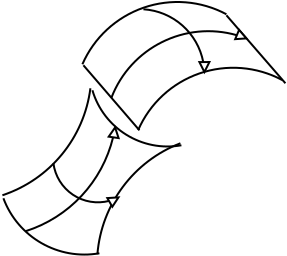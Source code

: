 <?xml version="1.0" encoding="UTF-8"?>
<dia:diagram xmlns:dia="http://www.lysator.liu.se/~alla/dia/">
  <dia:layer name="Background" visible="true" active="true">
    <dia:object type="Standard - Arc" version="0" id="O0">
      <dia:attribute name="obj_pos">
        <dia:point val="2.4,13.75"/>
      </dia:attribute>
      <dia:attribute name="obj_bb">
        <dia:rectangle val="2.33,8.33;6.87,13.82"/>
      </dia:attribute>
      <dia:attribute name="conn_endpoints">
        <dia:point val="2.4,13.75"/>
        <dia:point val="6.8,8.4"/>
      </dia:attribute>
      <dia:attribute name="curve_distance">
        <dia:real val="1"/>
      </dia:attribute>
      <dia:attribute name="line_width">
        <dia:real val="0.1"/>
      </dia:attribute>
    </dia:object>
    <dia:object type="Standard - Arc" version="0" id="O1">
      <dia:attribute name="obj_pos">
        <dia:point val="6.9,8.5"/>
      </dia:attribute>
      <dia:attribute name="obj_bb">
        <dia:rectangle val="6.831,8.431;11.419,11.361"/>
      </dia:attribute>
      <dia:attribute name="conn_endpoints">
        <dia:point val="6.9,8.5"/>
        <dia:point val="11.35,11.25"/>
      </dia:attribute>
      <dia:attribute name="curve_distance">
        <dia:real val="1"/>
      </dia:attribute>
      <dia:attribute name="line_width">
        <dia:real val="0.1"/>
      </dia:attribute>
    </dia:object>
    <dia:object type="Standard - Arc" version="0" id="O2">
      <dia:attribute name="obj_pos">
        <dia:point val="11.3,11.15"/>
      </dia:attribute>
      <dia:attribute name="obj_bb">
        <dia:rectangle val="7.08,11.08;11.37,16.77"/>
      </dia:attribute>
      <dia:attribute name="conn_endpoints">
        <dia:point val="11.3,11.15"/>
        <dia:point val="7.15,16.7"/>
      </dia:attribute>
      <dia:attribute name="curve_distance">
        <dia:real val="1"/>
      </dia:attribute>
      <dia:attribute name="line_width">
        <dia:real val="0.1"/>
      </dia:attribute>
    </dia:object>
    <dia:object type="Standard - Arc" version="0" id="O3">
      <dia:attribute name="obj_pos">
        <dia:point val="2.45,13.9"/>
      </dia:attribute>
      <dia:attribute name="obj_bb">
        <dia:rectangle val="2.382,13.832;7.318,16.765"/>
      </dia:attribute>
      <dia:attribute name="conn_endpoints">
        <dia:point val="2.45,13.9"/>
        <dia:point val="7.25,16.65"/>
      </dia:attribute>
      <dia:attribute name="curve_distance">
        <dia:real val="1"/>
      </dia:attribute>
      <dia:attribute name="line_width">
        <dia:real val="0.1"/>
      </dia:attribute>
    </dia:object>
    <dia:object type="Standard - Arc" version="0" id="O4">
      <dia:attribute name="obj_pos">
        <dia:point val="6.4,7.2"/>
      </dia:attribute>
      <dia:attribute name="obj_bb">
        <dia:rectangle val="6.336,4.037;13.664,7.264"/>
      </dia:attribute>
      <dia:attribute name="conn_endpoints">
        <dia:point val="6.4,7.2"/>
        <dia:point val="13.6,4.7"/>
      </dia:attribute>
      <dia:attribute name="curve_distance">
        <dia:real val="-1.669"/>
      </dia:attribute>
      <dia:attribute name="line_width">
        <dia:real val="0.1"/>
      </dia:attribute>
    </dia:object>
    <dia:object type="Standard - Arc" version="0" id="O5">
      <dia:attribute name="obj_pos">
        <dia:point val="9.189,10.489"/>
      </dia:attribute>
      <dia:attribute name="obj_bb">
        <dia:rectangle val="9.125,7.325;16.452,10.552"/>
      </dia:attribute>
      <dia:attribute name="conn_endpoints">
        <dia:point val="9.189,10.489"/>
        <dia:point val="16.389,7.988"/>
      </dia:attribute>
      <dia:attribute name="curve_distance">
        <dia:real val="-1.669"/>
      </dia:attribute>
      <dia:attribute name="line_width">
        <dia:real val="0.1"/>
      </dia:attribute>
    </dia:object>
    <dia:object type="Standard - Line" version="0" id="O6">
      <dia:attribute name="obj_pos">
        <dia:point val="6.45,7.25"/>
      </dia:attribute>
      <dia:attribute name="obj_bb">
        <dia:rectangle val="6.379,7.179;9.321,10.57"/>
      </dia:attribute>
      <dia:attribute name="conn_endpoints">
        <dia:point val="6.45,7.25"/>
        <dia:point val="9.25,10.5"/>
      </dia:attribute>
      <dia:attribute name="numcp">
        <dia:int val="1"/>
      </dia:attribute>
    </dia:object>
    <dia:object type="Standard - Line" version="0" id="O7">
      <dia:attribute name="obj_pos">
        <dia:point val="13.6,4.75"/>
      </dia:attribute>
      <dia:attribute name="obj_bb">
        <dia:rectangle val="13.53,4.679;16.62,8.221"/>
      </dia:attribute>
      <dia:attribute name="conn_endpoints">
        <dia:point val="13.6,4.75"/>
        <dia:point val="16.55,8.15"/>
      </dia:attribute>
      <dia:attribute name="numcp">
        <dia:int val="1"/>
      </dia:attribute>
    </dia:object>
    <dia:object type="Standard - Arc" version="0" id="O8">
      <dia:attribute name="obj_pos">
        <dia:point val="3.55,15.55"/>
      </dia:attribute>
      <dia:attribute name="obj_bb">
        <dia:rectangle val="3.48,10.18;8.283,15.62"/>
      </dia:attribute>
      <dia:attribute name="conn_endpoints">
        <dia:point val="3.55,15.55"/>
        <dia:point val="8.05,10.25"/>
      </dia:attribute>
      <dia:attribute name="curve_distance">
        <dia:real val="1"/>
      </dia:attribute>
      <dia:attribute name="end_arrow">
        <dia:enum val="2"/>
      </dia:attribute>
      <dia:attribute name="end_arrow_length">
        <dia:real val="0.5"/>
      </dia:attribute>
      <dia:attribute name="end_arrow_width">
        <dia:real val="0.5"/>
      </dia:attribute>
    </dia:object>
    <dia:object type="Standard - Arc" version="0" id="O9">
      <dia:attribute name="obj_pos">
        <dia:point val="4.95,12.15"/>
      </dia:attribute>
      <dia:attribute name="obj_bb">
        <dia:rectangle val="4.883,12.083;8.367,14.418"/>
      </dia:attribute>
      <dia:attribute name="conn_endpoints">
        <dia:point val="4.95,12.15"/>
        <dia:point val="8.3,13.8"/>
      </dia:attribute>
      <dia:attribute name="curve_distance">
        <dia:real val="1"/>
      </dia:attribute>
      <dia:attribute name="end_arrow">
        <dia:enum val="2"/>
      </dia:attribute>
      <dia:attribute name="end_arrow_length">
        <dia:real val="0.5"/>
      </dia:attribute>
      <dia:attribute name="end_arrow_width">
        <dia:real val="0.5"/>
      </dia:attribute>
    </dia:object>
    <dia:object type="Standard - Arc" version="0" id="O10">
      <dia:attribute name="obj_pos">
        <dia:point val="7.85,8.875"/>
      </dia:attribute>
      <dia:attribute name="obj_bb">
        <dia:rectangle val="7.784,5.389;14.766,8.941"/>
      </dia:attribute>
      <dia:attribute name="conn_endpoints">
        <dia:point val="7.85,8.875"/>
        <dia:point val="14.7,5.95"/>
      </dia:attribute>
      <dia:attribute name="curve_distance">
        <dia:real val="-1.575"/>
      </dia:attribute>
      <dia:attribute name="end_arrow">
        <dia:enum val="2"/>
      </dia:attribute>
      <dia:attribute name="end_arrow_length">
        <dia:real val="0.5"/>
      </dia:attribute>
      <dia:attribute name="end_arrow_width">
        <dia:real val="0.5"/>
      </dia:attribute>
      <dia:connections>
        <dia:connection handle="0" to="O6" connection="0"/>
      </dia:connections>
    </dia:object>
    <dia:object type="Standard - Arc" version="0" id="O11">
      <dia:attribute name="obj_pos">
        <dia:point val="9.45,4.45"/>
      </dia:attribute>
      <dia:attribute name="obj_bb">
        <dia:rectangle val="9.379,4.379;12.831,7.771"/>
      </dia:attribute>
      <dia:attribute name="conn_endpoints">
        <dia:point val="9.45,4.45"/>
        <dia:point val="12.5,7.7"/>
      </dia:attribute>
      <dia:attribute name="curve_distance">
        <dia:real val="-0.881"/>
      </dia:attribute>
      <dia:attribute name="end_arrow">
        <dia:enum val="2"/>
      </dia:attribute>
      <dia:attribute name="end_arrow_length">
        <dia:real val="0.5"/>
      </dia:attribute>
      <dia:attribute name="end_arrow_width">
        <dia:real val="0.5"/>
      </dia:attribute>
    </dia:object>
  </dia:layer>
</dia:diagram>
